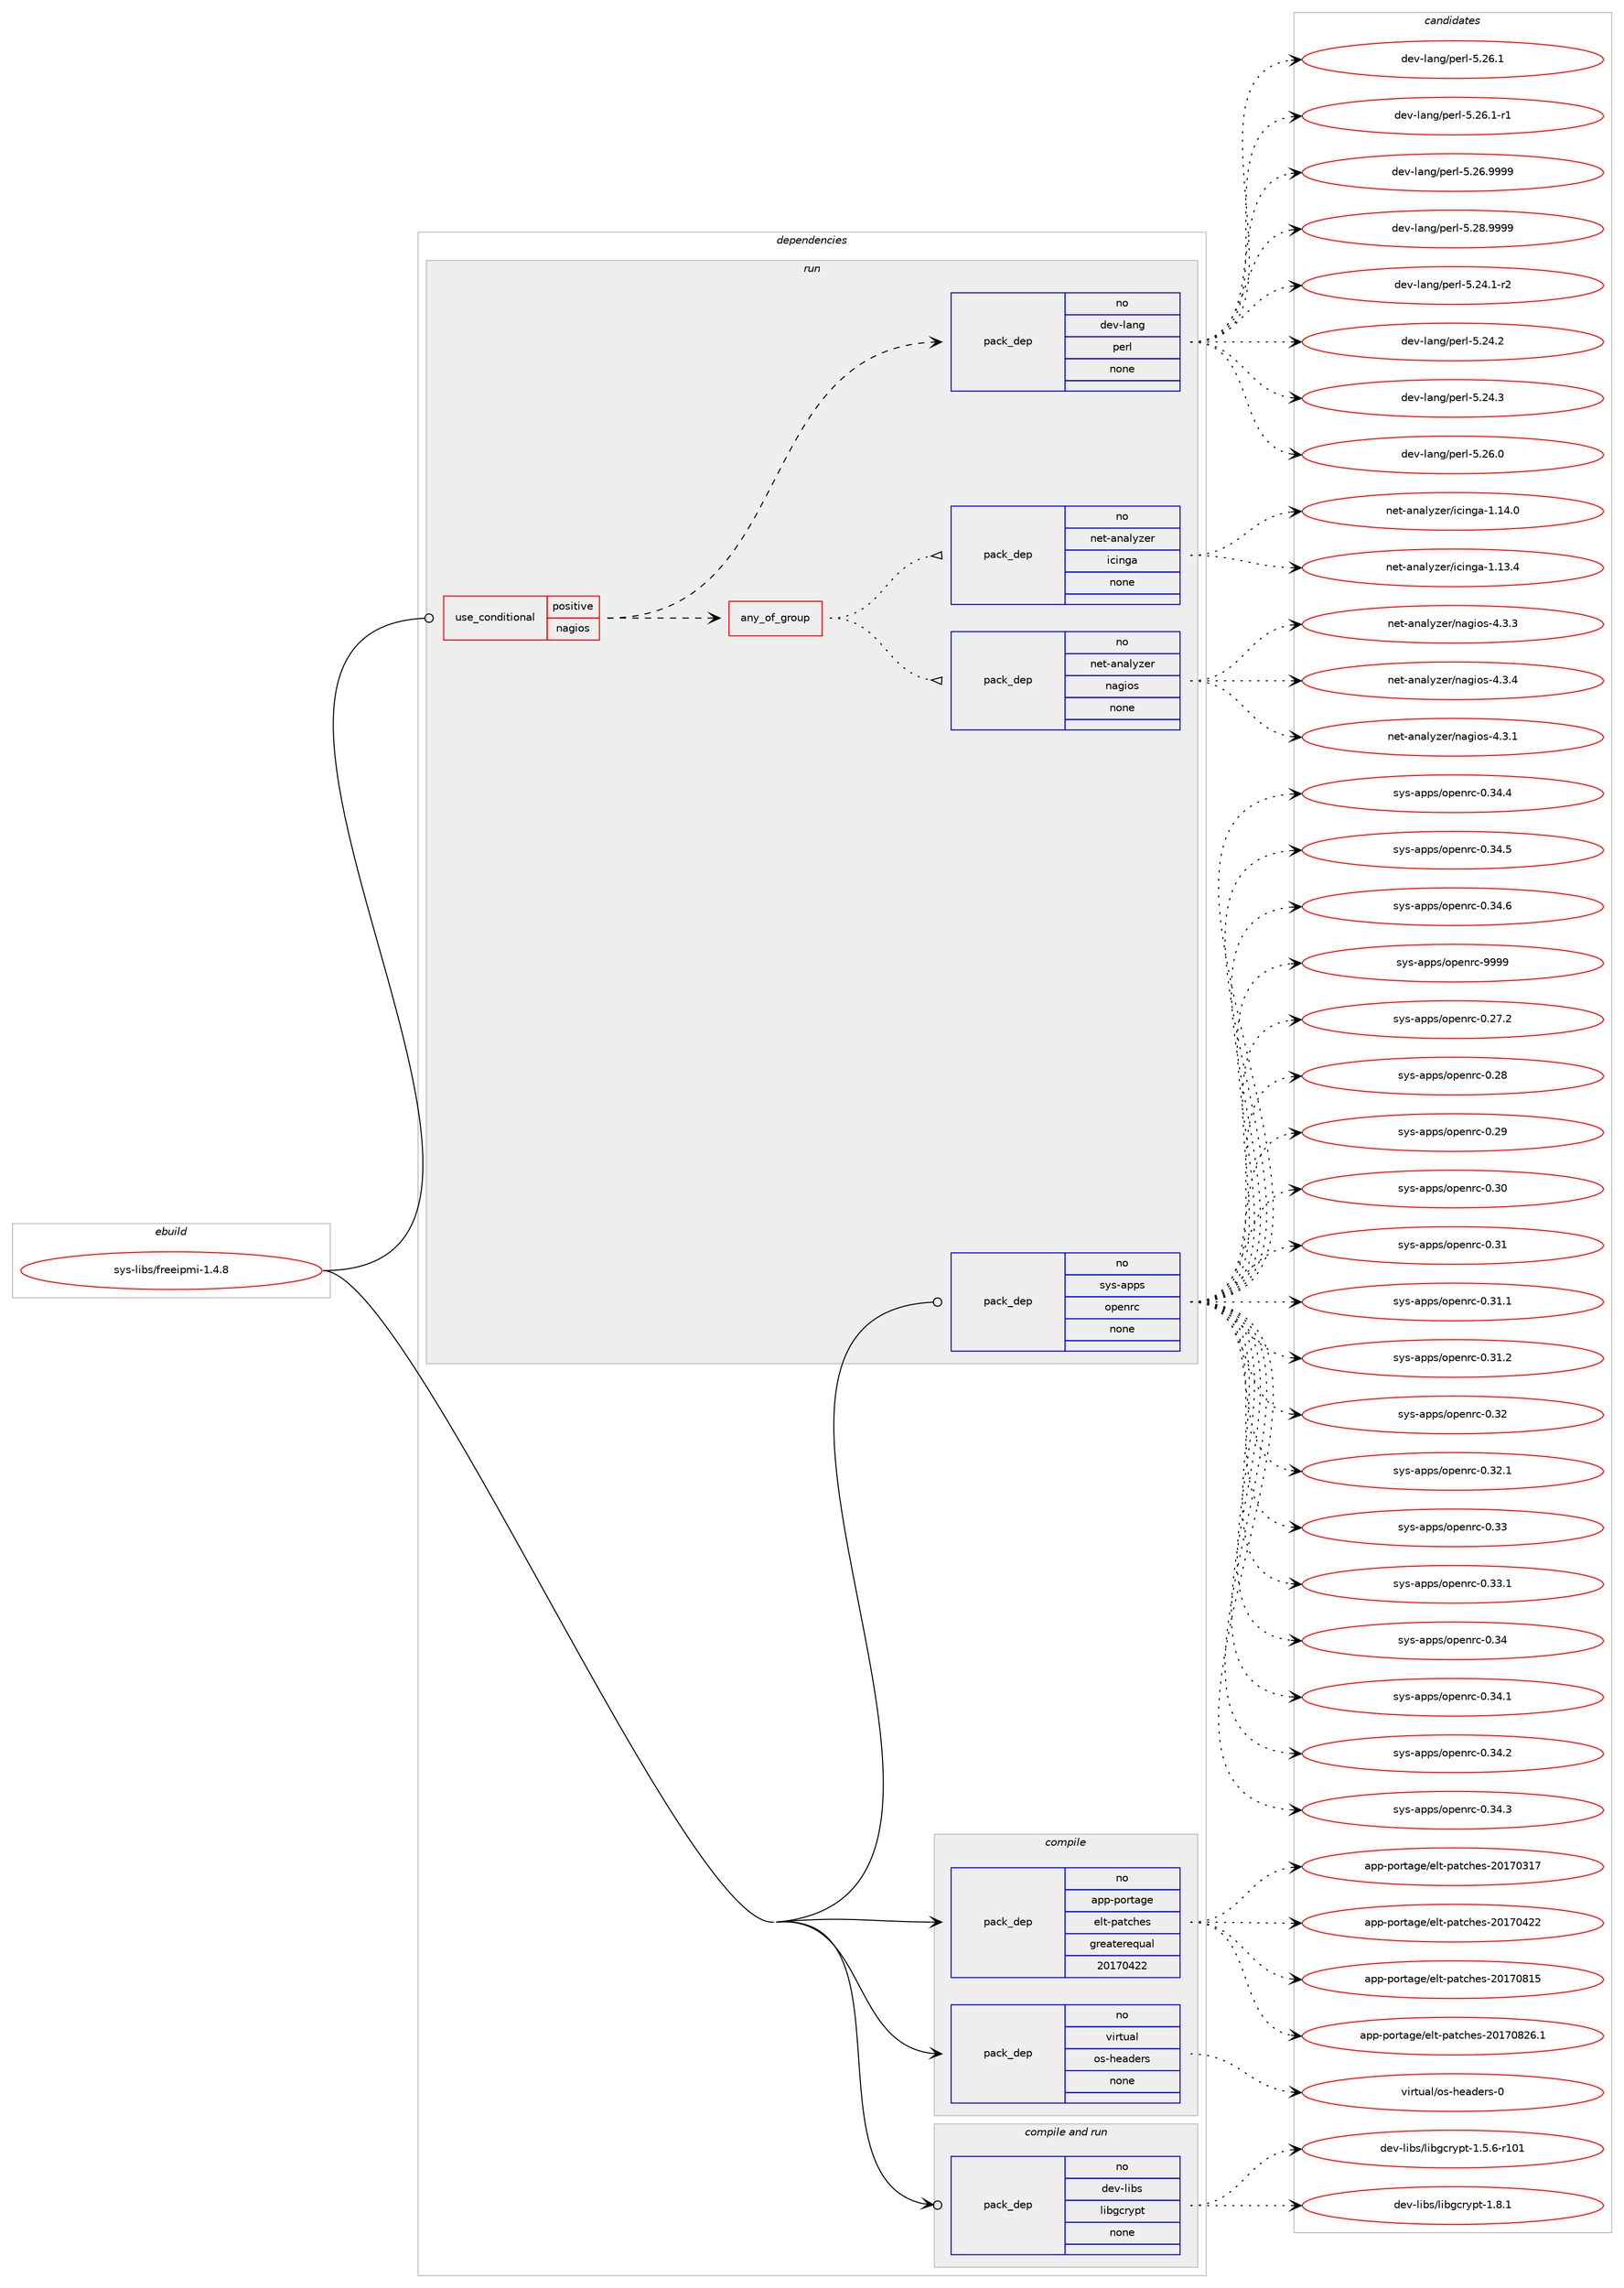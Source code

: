 digraph prolog {

# *************
# Graph options
# *************

newrank=true;
concentrate=true;
compound=true;
graph [rankdir=LR,fontname=Helvetica,fontsize=10,ranksep=1.5];#, ranksep=2.5, nodesep=0.2];
edge  [arrowhead=vee];
node  [fontname=Helvetica,fontsize=10];

# **********
# The ebuild
# **********

subgraph cluster_leftcol {
color=gray;
rank=same;
label=<<i>ebuild</i>>;
id [label="sys-libs/freeipmi-1.4.8", color=red, width=4, href="../sys-libs/freeipmi-1.4.8.svg"];
}

# ****************
# The dependencies
# ****************

subgraph cluster_midcol {
color=gray;
label=<<i>dependencies</i>>;
subgraph cluster_compile {
fillcolor="#eeeeee";
style=filled;
label=<<i>compile</i>>;
subgraph pack367186 {
dependency493996 [label=<<TABLE BORDER="0" CELLBORDER="1" CELLSPACING="0" CELLPADDING="4" WIDTH="220"><TR><TD ROWSPAN="6" CELLPADDING="30">pack_dep</TD></TR><TR><TD WIDTH="110">no</TD></TR><TR><TD>app-portage</TD></TR><TR><TD>elt-patches</TD></TR><TR><TD>greaterequal</TD></TR><TR><TD>20170422</TD></TR></TABLE>>, shape=none, color=blue];
}
id:e -> dependency493996:w [weight=20,style="solid",arrowhead="vee"];
subgraph pack367187 {
dependency493997 [label=<<TABLE BORDER="0" CELLBORDER="1" CELLSPACING="0" CELLPADDING="4" WIDTH="220"><TR><TD ROWSPAN="6" CELLPADDING="30">pack_dep</TD></TR><TR><TD WIDTH="110">no</TD></TR><TR><TD>virtual</TD></TR><TR><TD>os-headers</TD></TR><TR><TD>none</TD></TR><TR><TD></TD></TR></TABLE>>, shape=none, color=blue];
}
id:e -> dependency493997:w [weight=20,style="solid",arrowhead="vee"];
}
subgraph cluster_compileandrun {
fillcolor="#eeeeee";
style=filled;
label=<<i>compile and run</i>>;
subgraph pack367188 {
dependency493998 [label=<<TABLE BORDER="0" CELLBORDER="1" CELLSPACING="0" CELLPADDING="4" WIDTH="220"><TR><TD ROWSPAN="6" CELLPADDING="30">pack_dep</TD></TR><TR><TD WIDTH="110">no</TD></TR><TR><TD>dev-libs</TD></TR><TR><TD>libgcrypt</TD></TR><TR><TD>none</TD></TR><TR><TD></TD></TR></TABLE>>, shape=none, color=blue];
}
id:e -> dependency493998:w [weight=20,style="solid",arrowhead="odotvee"];
}
subgraph cluster_run {
fillcolor="#eeeeee";
style=filled;
label=<<i>run</i>>;
subgraph cond118092 {
dependency493999 [label=<<TABLE BORDER="0" CELLBORDER="1" CELLSPACING="0" CELLPADDING="4"><TR><TD ROWSPAN="3" CELLPADDING="10">use_conditional</TD></TR><TR><TD>positive</TD></TR><TR><TD>nagios</TD></TR></TABLE>>, shape=none, color=red];
subgraph any8409 {
dependency494000 [label=<<TABLE BORDER="0" CELLBORDER="1" CELLSPACING="0" CELLPADDING="4"><TR><TD CELLPADDING="10">any_of_group</TD></TR></TABLE>>, shape=none, color=red];subgraph pack367189 {
dependency494001 [label=<<TABLE BORDER="0" CELLBORDER="1" CELLSPACING="0" CELLPADDING="4" WIDTH="220"><TR><TD ROWSPAN="6" CELLPADDING="30">pack_dep</TD></TR><TR><TD WIDTH="110">no</TD></TR><TR><TD>net-analyzer</TD></TR><TR><TD>icinga</TD></TR><TR><TD>none</TD></TR><TR><TD></TD></TR></TABLE>>, shape=none, color=blue];
}
dependency494000:e -> dependency494001:w [weight=20,style="dotted",arrowhead="oinv"];
subgraph pack367190 {
dependency494002 [label=<<TABLE BORDER="0" CELLBORDER="1" CELLSPACING="0" CELLPADDING="4" WIDTH="220"><TR><TD ROWSPAN="6" CELLPADDING="30">pack_dep</TD></TR><TR><TD WIDTH="110">no</TD></TR><TR><TD>net-analyzer</TD></TR><TR><TD>nagios</TD></TR><TR><TD>none</TD></TR><TR><TD></TD></TR></TABLE>>, shape=none, color=blue];
}
dependency494000:e -> dependency494002:w [weight=20,style="dotted",arrowhead="oinv"];
}
dependency493999:e -> dependency494000:w [weight=20,style="dashed",arrowhead="vee"];
subgraph pack367191 {
dependency494003 [label=<<TABLE BORDER="0" CELLBORDER="1" CELLSPACING="0" CELLPADDING="4" WIDTH="220"><TR><TD ROWSPAN="6" CELLPADDING="30">pack_dep</TD></TR><TR><TD WIDTH="110">no</TD></TR><TR><TD>dev-lang</TD></TR><TR><TD>perl</TD></TR><TR><TD>none</TD></TR><TR><TD></TD></TR></TABLE>>, shape=none, color=blue];
}
dependency493999:e -> dependency494003:w [weight=20,style="dashed",arrowhead="vee"];
}
id:e -> dependency493999:w [weight=20,style="solid",arrowhead="odot"];
subgraph pack367192 {
dependency494004 [label=<<TABLE BORDER="0" CELLBORDER="1" CELLSPACING="0" CELLPADDING="4" WIDTH="220"><TR><TD ROWSPAN="6" CELLPADDING="30">pack_dep</TD></TR><TR><TD WIDTH="110">no</TD></TR><TR><TD>sys-apps</TD></TR><TR><TD>openrc</TD></TR><TR><TD>none</TD></TR><TR><TD></TD></TR></TABLE>>, shape=none, color=blue];
}
id:e -> dependency494004:w [weight=20,style="solid",arrowhead="odot"];
}
}

# **************
# The candidates
# **************

subgraph cluster_choices {
rank=same;
color=gray;
label=<<i>candidates</i>>;

subgraph choice367186 {
color=black;
nodesep=1;
choice97112112451121111141169710310147101108116451129711699104101115455048495548514955 [label="app-portage/elt-patches-20170317", color=red, width=4,href="../app-portage/elt-patches-20170317.svg"];
choice97112112451121111141169710310147101108116451129711699104101115455048495548525050 [label="app-portage/elt-patches-20170422", color=red, width=4,href="../app-portage/elt-patches-20170422.svg"];
choice97112112451121111141169710310147101108116451129711699104101115455048495548564953 [label="app-portage/elt-patches-20170815", color=red, width=4,href="../app-portage/elt-patches-20170815.svg"];
choice971121124511211111411697103101471011081164511297116991041011154550484955485650544649 [label="app-portage/elt-patches-20170826.1", color=red, width=4,href="../app-portage/elt-patches-20170826.1.svg"];
dependency493996:e -> choice97112112451121111141169710310147101108116451129711699104101115455048495548514955:w [style=dotted,weight="100"];
dependency493996:e -> choice97112112451121111141169710310147101108116451129711699104101115455048495548525050:w [style=dotted,weight="100"];
dependency493996:e -> choice97112112451121111141169710310147101108116451129711699104101115455048495548564953:w [style=dotted,weight="100"];
dependency493996:e -> choice971121124511211111411697103101471011081164511297116991041011154550484955485650544649:w [style=dotted,weight="100"];
}
subgraph choice367187 {
color=black;
nodesep=1;
choice118105114116117971084711111545104101971001011141154548 [label="virtual/os-headers-0", color=red, width=4,href="../virtual/os-headers-0.svg"];
dependency493997:e -> choice118105114116117971084711111545104101971001011141154548:w [style=dotted,weight="100"];
}
subgraph choice367188 {
color=black;
nodesep=1;
choice100101118451081059811547108105981039911412111211645494653465445114494849 [label="dev-libs/libgcrypt-1.5.6-r101", color=red, width=4,href="../dev-libs/libgcrypt-1.5.6-r101.svg"];
choice1001011184510810598115471081059810399114121112116454946564649 [label="dev-libs/libgcrypt-1.8.1", color=red, width=4,href="../dev-libs/libgcrypt-1.8.1.svg"];
dependency493998:e -> choice100101118451081059811547108105981039911412111211645494653465445114494849:w [style=dotted,weight="100"];
dependency493998:e -> choice1001011184510810598115471081059810399114121112116454946564649:w [style=dotted,weight="100"];
}
subgraph choice367189 {
color=black;
nodesep=1;
choice11010111645971109710812112210111447105991051101039745494649514652 [label="net-analyzer/icinga-1.13.4", color=red, width=4,href="../net-analyzer/icinga-1.13.4.svg"];
choice11010111645971109710812112210111447105991051101039745494649524648 [label="net-analyzer/icinga-1.14.0", color=red, width=4,href="../net-analyzer/icinga-1.14.0.svg"];
dependency494001:e -> choice11010111645971109710812112210111447105991051101039745494649514652:w [style=dotted,weight="100"];
dependency494001:e -> choice11010111645971109710812112210111447105991051101039745494649524648:w [style=dotted,weight="100"];
}
subgraph choice367190 {
color=black;
nodesep=1;
choice1101011164597110971081211221011144711097103105111115455246514649 [label="net-analyzer/nagios-4.3.1", color=red, width=4,href="../net-analyzer/nagios-4.3.1.svg"];
choice1101011164597110971081211221011144711097103105111115455246514651 [label="net-analyzer/nagios-4.3.3", color=red, width=4,href="../net-analyzer/nagios-4.3.3.svg"];
choice1101011164597110971081211221011144711097103105111115455246514652 [label="net-analyzer/nagios-4.3.4", color=red, width=4,href="../net-analyzer/nagios-4.3.4.svg"];
dependency494002:e -> choice1101011164597110971081211221011144711097103105111115455246514649:w [style=dotted,weight="100"];
dependency494002:e -> choice1101011164597110971081211221011144711097103105111115455246514651:w [style=dotted,weight="100"];
dependency494002:e -> choice1101011164597110971081211221011144711097103105111115455246514652:w [style=dotted,weight="100"];
}
subgraph choice367191 {
color=black;
nodesep=1;
choice100101118451089711010347112101114108455346505246494511450 [label="dev-lang/perl-5.24.1-r2", color=red, width=4,href="../dev-lang/perl-5.24.1-r2.svg"];
choice10010111845108971101034711210111410845534650524650 [label="dev-lang/perl-5.24.2", color=red, width=4,href="../dev-lang/perl-5.24.2.svg"];
choice10010111845108971101034711210111410845534650524651 [label="dev-lang/perl-5.24.3", color=red, width=4,href="../dev-lang/perl-5.24.3.svg"];
choice10010111845108971101034711210111410845534650544648 [label="dev-lang/perl-5.26.0", color=red, width=4,href="../dev-lang/perl-5.26.0.svg"];
choice10010111845108971101034711210111410845534650544649 [label="dev-lang/perl-5.26.1", color=red, width=4,href="../dev-lang/perl-5.26.1.svg"];
choice100101118451089711010347112101114108455346505446494511449 [label="dev-lang/perl-5.26.1-r1", color=red, width=4,href="../dev-lang/perl-5.26.1-r1.svg"];
choice10010111845108971101034711210111410845534650544657575757 [label="dev-lang/perl-5.26.9999", color=red, width=4,href="../dev-lang/perl-5.26.9999.svg"];
choice10010111845108971101034711210111410845534650564657575757 [label="dev-lang/perl-5.28.9999", color=red, width=4,href="../dev-lang/perl-5.28.9999.svg"];
dependency494003:e -> choice100101118451089711010347112101114108455346505246494511450:w [style=dotted,weight="100"];
dependency494003:e -> choice10010111845108971101034711210111410845534650524650:w [style=dotted,weight="100"];
dependency494003:e -> choice10010111845108971101034711210111410845534650524651:w [style=dotted,weight="100"];
dependency494003:e -> choice10010111845108971101034711210111410845534650544648:w [style=dotted,weight="100"];
dependency494003:e -> choice10010111845108971101034711210111410845534650544649:w [style=dotted,weight="100"];
dependency494003:e -> choice100101118451089711010347112101114108455346505446494511449:w [style=dotted,weight="100"];
dependency494003:e -> choice10010111845108971101034711210111410845534650544657575757:w [style=dotted,weight="100"];
dependency494003:e -> choice10010111845108971101034711210111410845534650564657575757:w [style=dotted,weight="100"];
}
subgraph choice367192 {
color=black;
nodesep=1;
choice1151211154597112112115471111121011101149945484650554650 [label="sys-apps/openrc-0.27.2", color=red, width=4,href="../sys-apps/openrc-0.27.2.svg"];
choice115121115459711211211547111112101110114994548465056 [label="sys-apps/openrc-0.28", color=red, width=4,href="../sys-apps/openrc-0.28.svg"];
choice115121115459711211211547111112101110114994548465057 [label="sys-apps/openrc-0.29", color=red, width=4,href="../sys-apps/openrc-0.29.svg"];
choice115121115459711211211547111112101110114994548465148 [label="sys-apps/openrc-0.30", color=red, width=4,href="../sys-apps/openrc-0.30.svg"];
choice115121115459711211211547111112101110114994548465149 [label="sys-apps/openrc-0.31", color=red, width=4,href="../sys-apps/openrc-0.31.svg"];
choice1151211154597112112115471111121011101149945484651494649 [label="sys-apps/openrc-0.31.1", color=red, width=4,href="../sys-apps/openrc-0.31.1.svg"];
choice1151211154597112112115471111121011101149945484651494650 [label="sys-apps/openrc-0.31.2", color=red, width=4,href="../sys-apps/openrc-0.31.2.svg"];
choice115121115459711211211547111112101110114994548465150 [label="sys-apps/openrc-0.32", color=red, width=4,href="../sys-apps/openrc-0.32.svg"];
choice1151211154597112112115471111121011101149945484651504649 [label="sys-apps/openrc-0.32.1", color=red, width=4,href="../sys-apps/openrc-0.32.1.svg"];
choice115121115459711211211547111112101110114994548465151 [label="sys-apps/openrc-0.33", color=red, width=4,href="../sys-apps/openrc-0.33.svg"];
choice1151211154597112112115471111121011101149945484651514649 [label="sys-apps/openrc-0.33.1", color=red, width=4,href="../sys-apps/openrc-0.33.1.svg"];
choice115121115459711211211547111112101110114994548465152 [label="sys-apps/openrc-0.34", color=red, width=4,href="../sys-apps/openrc-0.34.svg"];
choice1151211154597112112115471111121011101149945484651524649 [label="sys-apps/openrc-0.34.1", color=red, width=4,href="../sys-apps/openrc-0.34.1.svg"];
choice1151211154597112112115471111121011101149945484651524650 [label="sys-apps/openrc-0.34.2", color=red, width=4,href="../sys-apps/openrc-0.34.2.svg"];
choice1151211154597112112115471111121011101149945484651524651 [label="sys-apps/openrc-0.34.3", color=red, width=4,href="../sys-apps/openrc-0.34.3.svg"];
choice1151211154597112112115471111121011101149945484651524652 [label="sys-apps/openrc-0.34.4", color=red, width=4,href="../sys-apps/openrc-0.34.4.svg"];
choice1151211154597112112115471111121011101149945484651524653 [label="sys-apps/openrc-0.34.5", color=red, width=4,href="../sys-apps/openrc-0.34.5.svg"];
choice1151211154597112112115471111121011101149945484651524654 [label="sys-apps/openrc-0.34.6", color=red, width=4,href="../sys-apps/openrc-0.34.6.svg"];
choice115121115459711211211547111112101110114994557575757 [label="sys-apps/openrc-9999", color=red, width=4,href="../sys-apps/openrc-9999.svg"];
dependency494004:e -> choice1151211154597112112115471111121011101149945484650554650:w [style=dotted,weight="100"];
dependency494004:e -> choice115121115459711211211547111112101110114994548465056:w [style=dotted,weight="100"];
dependency494004:e -> choice115121115459711211211547111112101110114994548465057:w [style=dotted,weight="100"];
dependency494004:e -> choice115121115459711211211547111112101110114994548465148:w [style=dotted,weight="100"];
dependency494004:e -> choice115121115459711211211547111112101110114994548465149:w [style=dotted,weight="100"];
dependency494004:e -> choice1151211154597112112115471111121011101149945484651494649:w [style=dotted,weight="100"];
dependency494004:e -> choice1151211154597112112115471111121011101149945484651494650:w [style=dotted,weight="100"];
dependency494004:e -> choice115121115459711211211547111112101110114994548465150:w [style=dotted,weight="100"];
dependency494004:e -> choice1151211154597112112115471111121011101149945484651504649:w [style=dotted,weight="100"];
dependency494004:e -> choice115121115459711211211547111112101110114994548465151:w [style=dotted,weight="100"];
dependency494004:e -> choice1151211154597112112115471111121011101149945484651514649:w [style=dotted,weight="100"];
dependency494004:e -> choice115121115459711211211547111112101110114994548465152:w [style=dotted,weight="100"];
dependency494004:e -> choice1151211154597112112115471111121011101149945484651524649:w [style=dotted,weight="100"];
dependency494004:e -> choice1151211154597112112115471111121011101149945484651524650:w [style=dotted,weight="100"];
dependency494004:e -> choice1151211154597112112115471111121011101149945484651524651:w [style=dotted,weight="100"];
dependency494004:e -> choice1151211154597112112115471111121011101149945484651524652:w [style=dotted,weight="100"];
dependency494004:e -> choice1151211154597112112115471111121011101149945484651524653:w [style=dotted,weight="100"];
dependency494004:e -> choice1151211154597112112115471111121011101149945484651524654:w [style=dotted,weight="100"];
dependency494004:e -> choice115121115459711211211547111112101110114994557575757:w [style=dotted,weight="100"];
}
}

}

